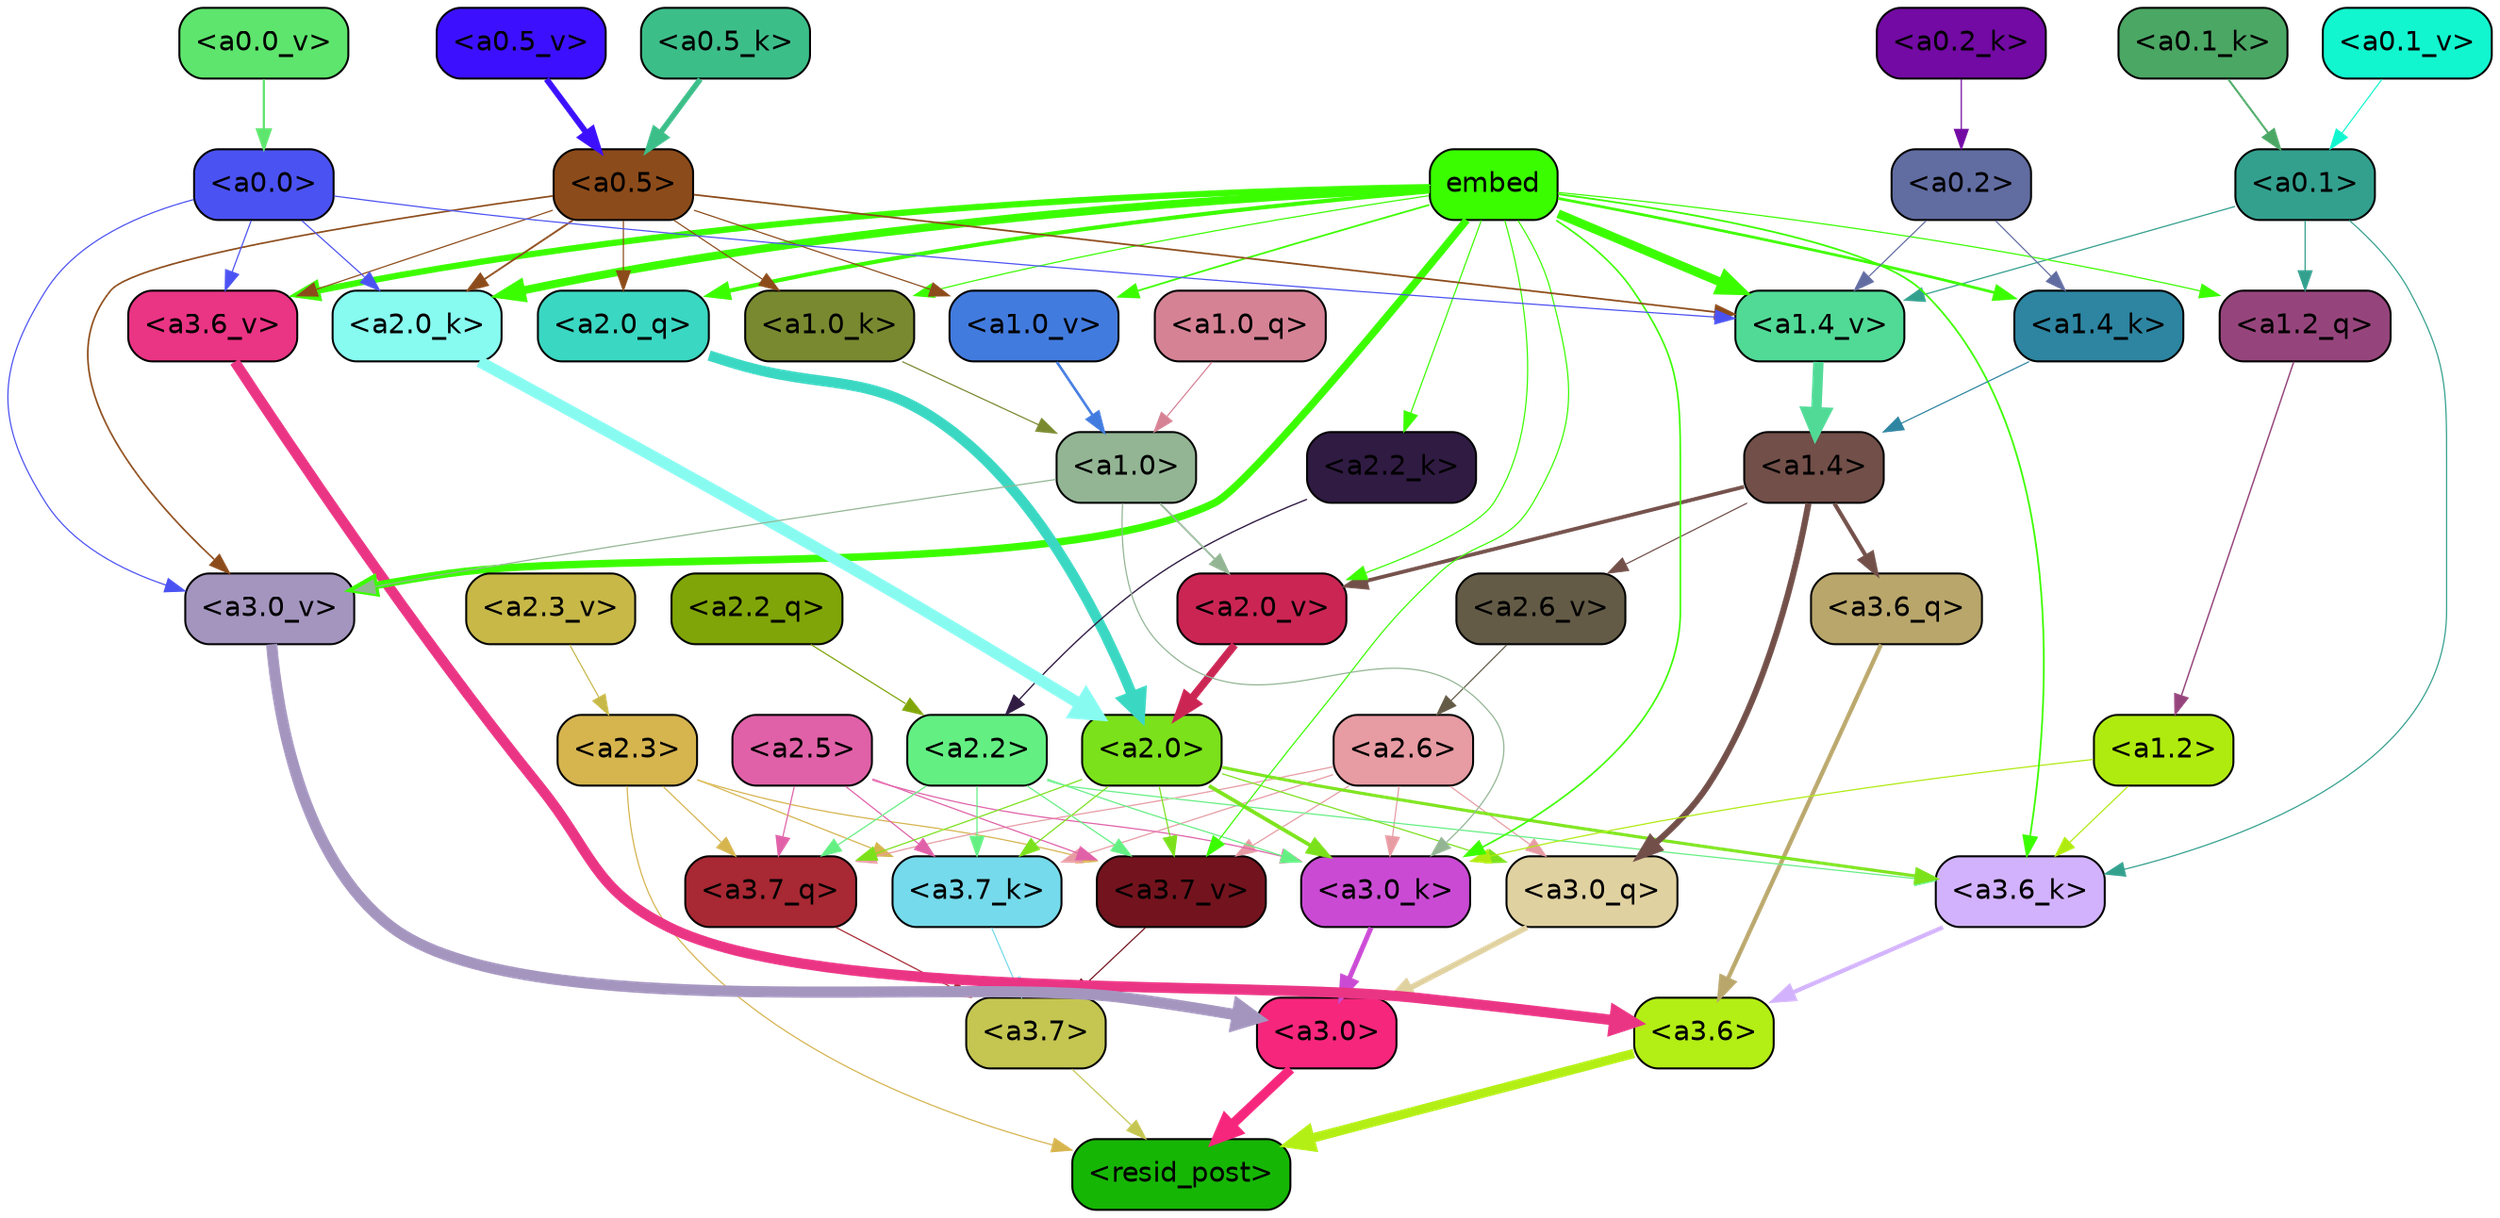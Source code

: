 strict digraph "" {
	graph [bgcolor=transparent,
		layout=dot,
		overlap=false,
		splines=true
	];
	"<a3.7>"	[color=black,
		fillcolor="#c4c651",
		fontname=Helvetica,
		shape=box,
		style="filled, rounded"];
	"<resid_post>"	[color=black,
		fillcolor="#16b605",
		fontname=Helvetica,
		shape=box,
		style="filled, rounded"];
	"<a3.7>" -> "<resid_post>"	[color="#c4c651",
		penwidth=0.6];
	"<a3.6>"	[color=black,
		fillcolor="#b3ee15",
		fontname=Helvetica,
		shape=box,
		style="filled, rounded"];
	"<a3.6>" -> "<resid_post>"	[color="#b3ee15",
		penwidth=4.751592040061951];
	"<a3.0>"	[color=black,
		fillcolor="#f6267c",
		fontname=Helvetica,
		shape=box,
		style="filled, rounded"];
	"<a3.0>" -> "<resid_post>"	[color="#f6267c",
		penwidth=4.904066681861877];
	"<a2.3>"	[color=black,
		fillcolor="#d6b44e",
		fontname=Helvetica,
		shape=box,
		style="filled, rounded"];
	"<a2.3>" -> "<resid_post>"	[color="#d6b44e",
		penwidth=0.6];
	"<a3.7_q>"	[color=black,
		fillcolor="#a82833",
		fontname=Helvetica,
		shape=box,
		style="filled, rounded"];
	"<a2.3>" -> "<a3.7_q>"	[color="#d6b44e",
		penwidth=0.6];
	"<a3.7_k>"	[color=black,
		fillcolor="#75daeb",
		fontname=Helvetica,
		shape=box,
		style="filled, rounded"];
	"<a2.3>" -> "<a3.7_k>"	[color="#d6b44e",
		penwidth=0.6069068089127541];
	"<a3.7_v>"	[color=black,
		fillcolor="#73131d",
		fontname=Helvetica,
		shape=box,
		style="filled, rounded"];
	"<a2.3>" -> "<a3.7_v>"	[color="#d6b44e",
		penwidth=0.6];
	"<a3.7_q>" -> "<a3.7>"	[color="#a82833",
		penwidth=0.6];
	"<a3.6_q>"	[color=black,
		fillcolor="#b9a66b",
		fontname=Helvetica,
		shape=box,
		style="filled, rounded"];
	"<a3.6_q>" -> "<a3.6>"	[color="#b9a66b",
		penwidth=2.160832464694977];
	"<a3.0_q>"	[color=black,
		fillcolor="#e0d1a0",
		fontname=Helvetica,
		shape=box,
		style="filled, rounded"];
	"<a3.0_q>" -> "<a3.0>"	[color="#e0d1a0",
		penwidth=2.870753765106201];
	"<a3.7_k>" -> "<a3.7>"	[color="#75daeb",
		penwidth=0.6];
	"<a3.6_k>"	[color=black,
		fillcolor="#d2b2fd",
		fontname=Helvetica,
		shape=box,
		style="filled, rounded"];
	"<a3.6_k>" -> "<a3.6>"	[color="#d2b2fd",
		penwidth=2.13908451795578];
	"<a3.0_k>"	[color=black,
		fillcolor="#ca4ad4",
		fontname=Helvetica,
		shape=box,
		style="filled, rounded"];
	"<a3.0_k>" -> "<a3.0>"	[color="#ca4ad4",
		penwidth=2.520303964614868];
	"<a3.7_v>" -> "<a3.7>"	[color="#73131d",
		penwidth=0.6];
	"<a3.6_v>"	[color=black,
		fillcolor="#ea3484",
		fontname=Helvetica,
		shape=box,
		style="filled, rounded"];
	"<a3.6_v>" -> "<a3.6>"	[color="#ea3484",
		penwidth=5.297133803367615];
	"<a3.0_v>"	[color=black,
		fillcolor="#a495bf",
		fontname=Helvetica,
		shape=box,
		style="filled, rounded"];
	"<a3.0_v>" -> "<a3.0>"	[color="#a495bf",
		penwidth=5.680712580680847];
	"<a2.6>"	[color=black,
		fillcolor="#e79ba3",
		fontname=Helvetica,
		shape=box,
		style="filled, rounded"];
	"<a2.6>" -> "<a3.7_q>"	[color="#e79ba3",
		penwidth=0.6];
	"<a2.6>" -> "<a3.0_q>"	[color="#e79ba3",
		penwidth=0.6];
	"<a2.6>" -> "<a3.7_k>"	[color="#e79ba3",
		penwidth=0.6];
	"<a2.6>" -> "<a3.0_k>"	[color="#e79ba3",
		penwidth=0.6];
	"<a2.6>" -> "<a3.7_v>"	[color="#e79ba3",
		penwidth=0.6];
	"<a2.5>"	[color=black,
		fillcolor="#e061a8",
		fontname=Helvetica,
		shape=box,
		style="filled, rounded"];
	"<a2.5>" -> "<a3.7_q>"	[color="#e061a8",
		penwidth=0.6];
	"<a2.5>" -> "<a3.7_k>"	[color="#e061a8",
		penwidth=0.6];
	"<a2.5>" -> "<a3.0_k>"	[color="#e061a8",
		penwidth=0.6];
	"<a2.5>" -> "<a3.7_v>"	[color="#e061a8",
		penwidth=0.6];
	"<a2.2>"	[color=black,
		fillcolor="#64ef83",
		fontname=Helvetica,
		shape=box,
		style="filled, rounded"];
	"<a2.2>" -> "<a3.7_q>"	[color="#64ef83",
		penwidth=0.6];
	"<a2.2>" -> "<a3.7_k>"	[color="#64ef83",
		penwidth=0.6];
	"<a2.2>" -> "<a3.6_k>"	[color="#64ef83",
		penwidth=0.6];
	"<a2.2>" -> "<a3.0_k>"	[color="#64ef83",
		penwidth=0.6];
	"<a2.2>" -> "<a3.7_v>"	[color="#64ef83",
		penwidth=0.6];
	"<a2.0>"	[color=black,
		fillcolor="#7be11b",
		fontname=Helvetica,
		shape=box,
		style="filled, rounded"];
	"<a2.0>" -> "<a3.7_q>"	[color="#7be11b",
		penwidth=0.6];
	"<a2.0>" -> "<a3.0_q>"	[color="#7be11b",
		penwidth=0.6];
	"<a2.0>" -> "<a3.7_k>"	[color="#7be11b",
		penwidth=0.6];
	"<a2.0>" -> "<a3.6_k>"	[color="#7be11b",
		penwidth=1.564806342124939];
	"<a2.0>" -> "<a3.0_k>"	[color="#7be11b",
		penwidth=1.9353990852832794];
	"<a2.0>" -> "<a3.7_v>"	[color="#7be11b",
		penwidth=0.6];
	"<a1.4>"	[color=black,
		fillcolor="#724f49",
		fontname=Helvetica,
		shape=box,
		style="filled, rounded"];
	"<a1.4>" -> "<a3.6_q>"	[color="#724f49",
		penwidth=2.0727532356977463];
	"<a1.4>" -> "<a3.0_q>"	[color="#724f49",
		penwidth=3.1279823780059814];
	"<a2.6_v>"	[color=black,
		fillcolor="#635b46",
		fontname=Helvetica,
		shape=box,
		style="filled, rounded"];
	"<a1.4>" -> "<a2.6_v>"	[color="#724f49",
		penwidth=0.6];
	"<a2.0_v>"	[color=black,
		fillcolor="#cb2554",
		fontname=Helvetica,
		shape=box,
		style="filled, rounded"];
	"<a1.4>" -> "<a2.0_v>"	[color="#724f49",
		penwidth=1.9170897603034973];
	"<a1.2>"	[color=black,
		fillcolor="#b0eb0f",
		fontname=Helvetica,
		shape=box,
		style="filled, rounded"];
	"<a1.2>" -> "<a3.6_k>"	[color="#b0eb0f",
		penwidth=0.6];
	"<a1.2>" -> "<a3.0_k>"	[color="#b0eb0f",
		penwidth=0.6];
	"<a0.1>"	[color=black,
		fillcolor="#33a08e",
		fontname=Helvetica,
		shape=box,
		style="filled, rounded"];
	"<a0.1>" -> "<a3.6_k>"	[color="#33a08e",
		penwidth=0.6];
	"<a1.2_q>"	[color=black,
		fillcolor="#96457c",
		fontname=Helvetica,
		shape=box,
		style="filled, rounded"];
	"<a0.1>" -> "<a1.2_q>"	[color="#33a08e",
		penwidth=0.6];
	"<a1.4_v>"	[color=black,
		fillcolor="#51da96",
		fontname=Helvetica,
		shape=box,
		style="filled, rounded"];
	"<a0.1>" -> "<a1.4_v>"	[color="#33a08e",
		penwidth=0.6202214732766151];
	embed	[color=black,
		fillcolor="#3afd00",
		fontname=Helvetica,
		shape=box,
		style="filled, rounded"];
	embed -> "<a3.6_k>"	[color="#3afd00",
		penwidth=0.8915999233722687];
	embed -> "<a3.0_k>"	[color="#3afd00",
		penwidth=0.832088902592659];
	embed -> "<a3.7_v>"	[color="#3afd00",
		penwidth=0.6];
	embed -> "<a3.6_v>"	[color="#3afd00",
		penwidth=3.1840110421180725];
	embed -> "<a3.0_v>"	[color="#3afd00",
		penwidth=3.8132747188210487];
	"<a2.0_q>"	[color=black,
		fillcolor="#3ad7c2",
		fontname=Helvetica,
		shape=box,
		style="filled, rounded"];
	embed -> "<a2.0_q>"	[color="#3afd00",
		penwidth=2.084651827812195];
	"<a2.2_k>"	[color=black,
		fillcolor="#301b43",
		fontname=Helvetica,
		shape=box,
		style="filled, rounded"];
	embed -> "<a2.2_k>"	[color="#3afd00",
		penwidth=0.6];
	"<a2.0_k>"	[color=black,
		fillcolor="#87fbf0",
		fontname=Helvetica,
		shape=box,
		style="filled, rounded"];
	embed -> "<a2.0_k>"	[color="#3afd00",
		penwidth=4.084526404738426];
	embed -> "<a2.0_v>"	[color="#3afd00",
		penwidth=0.6];
	embed -> "<a1.2_q>"	[color="#3afd00",
		penwidth=0.6];
	"<a1.4_k>"	[color=black,
		fillcolor="#2d85a1",
		fontname=Helvetica,
		shape=box,
		style="filled, rounded"];
	embed -> "<a1.4_k>"	[color="#3afd00",
		penwidth=1.3912410736083984];
	"<a1.0_k>"	[color=black,
		fillcolor="#798930",
		fontname=Helvetica,
		shape=box,
		style="filled, rounded"];
	embed -> "<a1.0_k>"	[color="#3afd00",
		penwidth=0.6];
	embed -> "<a1.4_v>"	[color="#3afd00",
		penwidth=4.4888065457344055];
	"<a1.0_v>"	[color=black,
		fillcolor="#427bde",
		fontname=Helvetica,
		shape=box,
		style="filled, rounded"];
	embed -> "<a1.0_v>"	[color="#3afd00",
		penwidth=0.8796700537204742];
	"<a1.0>"	[color=black,
		fillcolor="#93b594",
		fontname=Helvetica,
		shape=box,
		style="filled, rounded"];
	"<a1.0>" -> "<a3.0_k>"	[color="#93b594",
		penwidth=0.6];
	"<a1.0>" -> "<a3.0_v>"	[color="#93b594",
		penwidth=0.6];
	"<a1.0>" -> "<a2.0_v>"	[color="#93b594",
		penwidth=0.9450988052412868];
	"<a0.5>"	[color=black,
		fillcolor="#8c4b1a",
		fontname=Helvetica,
		shape=box,
		style="filled, rounded"];
	"<a0.5>" -> "<a3.6_v>"	[color="#8c4b1a",
		penwidth=0.6];
	"<a0.5>" -> "<a3.0_v>"	[color="#8c4b1a",
		penwidth=0.8331108838319778];
	"<a0.5>" -> "<a2.0_q>"	[color="#8c4b1a",
		penwidth=0.6];
	"<a0.5>" -> "<a2.0_k>"	[color="#8c4b1a",
		penwidth=0.9412797391414642];
	"<a0.5>" -> "<a1.0_k>"	[color="#8c4b1a",
		penwidth=0.6];
	"<a0.5>" -> "<a1.4_v>"	[color="#8c4b1a",
		penwidth=0.8757842034101486];
	"<a0.5>" -> "<a1.0_v>"	[color="#8c4b1a",
		penwidth=0.6];
	"<a0.0>"	[color=black,
		fillcolor="#4b52f2",
		fontname=Helvetica,
		shape=box,
		style="filled, rounded"];
	"<a0.0>" -> "<a3.6_v>"	[color="#4b52f2",
		penwidth=0.6];
	"<a0.0>" -> "<a3.0_v>"	[color="#4b52f2",
		penwidth=0.6];
	"<a0.0>" -> "<a2.0_k>"	[color="#4b52f2",
		penwidth=0.6];
	"<a0.0>" -> "<a1.4_v>"	[color="#4b52f2",
		penwidth=0.6];
	"<a2.2_q>"	[color=black,
		fillcolor="#80a509",
		fontname=Helvetica,
		shape=box,
		style="filled, rounded"];
	"<a2.2_q>" -> "<a2.2>"	[color="#80a509",
		penwidth=0.6];
	"<a2.0_q>" -> "<a2.0>"	[color="#3ad7c2",
		penwidth=5.29856276512146];
	"<a2.2_k>" -> "<a2.2>"	[color="#301b43",
		penwidth=0.6722683310508728];
	"<a2.0_k>" -> "<a2.0>"	[color="#87fbf0",
		penwidth=5.859246134757996];
	"<a2.6_v>" -> "<a2.6>"	[color="#635b46",
		penwidth=0.6];
	"<a2.3_v>"	[color=black,
		fillcolor="#c7b848",
		fontname=Helvetica,
		shape=box,
		style="filled, rounded"];
	"<a2.3_v>" -> "<a2.3>"	[color="#c7b848",
		penwidth=0.6];
	"<a2.0_v>" -> "<a2.0>"	[color="#cb2554",
		penwidth=3.9621697664260864];
	"<a1.2_q>" -> "<a1.2>"	[color="#96457c",
		penwidth=0.7185482024215162];
	"<a1.0_q>"	[color=black,
		fillcolor="#d68295",
		fontname=Helvetica,
		shape=box,
		style="filled, rounded"];
	"<a1.0_q>" -> "<a1.0>"	[color="#d68295",
		penwidth=0.6];
	"<a1.4_k>" -> "<a1.4>"	[color="#2d85a1",
		penwidth=0.6];
	"<a1.0_k>" -> "<a1.0>"	[color="#798930",
		penwidth=0.6];
	"<a1.4_v>" -> "<a1.4>"	[color="#51da96",
		penwidth=5.280138969421387];
	"<a1.0_v>" -> "<a1.0>"	[color="#427bde",
		penwidth=1.318962275981903];
	"<a0.2>"	[color=black,
		fillcolor="#616ca1",
		fontname=Helvetica,
		shape=box,
		style="filled, rounded"];
	"<a0.2>" -> "<a1.4_k>"	[color="#616ca1",
		penwidth=0.6];
	"<a0.2>" -> "<a1.4_v>"	[color="#616ca1",
		penwidth=0.6];
	"<a0.5_k>"	[color=black,
		fillcolor="#3cbe89",
		fontname=Helvetica,
		shape=box,
		style="filled, rounded"];
	"<a0.5_k>" -> "<a0.5>"	[color="#3cbe89",
		penwidth=2.833264708518982];
	"<a0.2_k>"	[color=black,
		fillcolor="#720aa3",
		fontname=Helvetica,
		shape=box,
		style="filled, rounded"];
	"<a0.2_k>" -> "<a0.2>"	[color="#720aa3",
		penwidth=0.6];
	"<a0.1_k>"	[color=black,
		fillcolor="#4ba764",
		fontname=Helvetica,
		shape=box,
		style="filled, rounded"];
	"<a0.1_k>" -> "<a0.1>"	[color="#4ba764",
		penwidth=1.0085628032684326];
	"<a0.5_v>"	[color=black,
		fillcolor="#3c10fe",
		fontname=Helvetica,
		shape=box,
		style="filled, rounded"];
	"<a0.5_v>" -> "<a0.5>"	[color="#3c10fe",
		penwidth=3.0403636693954468];
	"<a0.1_v>"	[color=black,
		fillcolor="#12f6cf",
		fontname=Helvetica,
		shape=box,
		style="filled, rounded"];
	"<a0.1_v>" -> "<a0.1>"	[color="#12f6cf",
		penwidth=0.6];
	"<a0.0_v>"	[color=black,
		fillcolor="#5ee56d",
		fontname=Helvetica,
		shape=box,
		style="filled, rounded"];
	"<a0.0_v>" -> "<a0.0>"	[color="#5ee56d",
		penwidth=1.1078208088874817];
}
